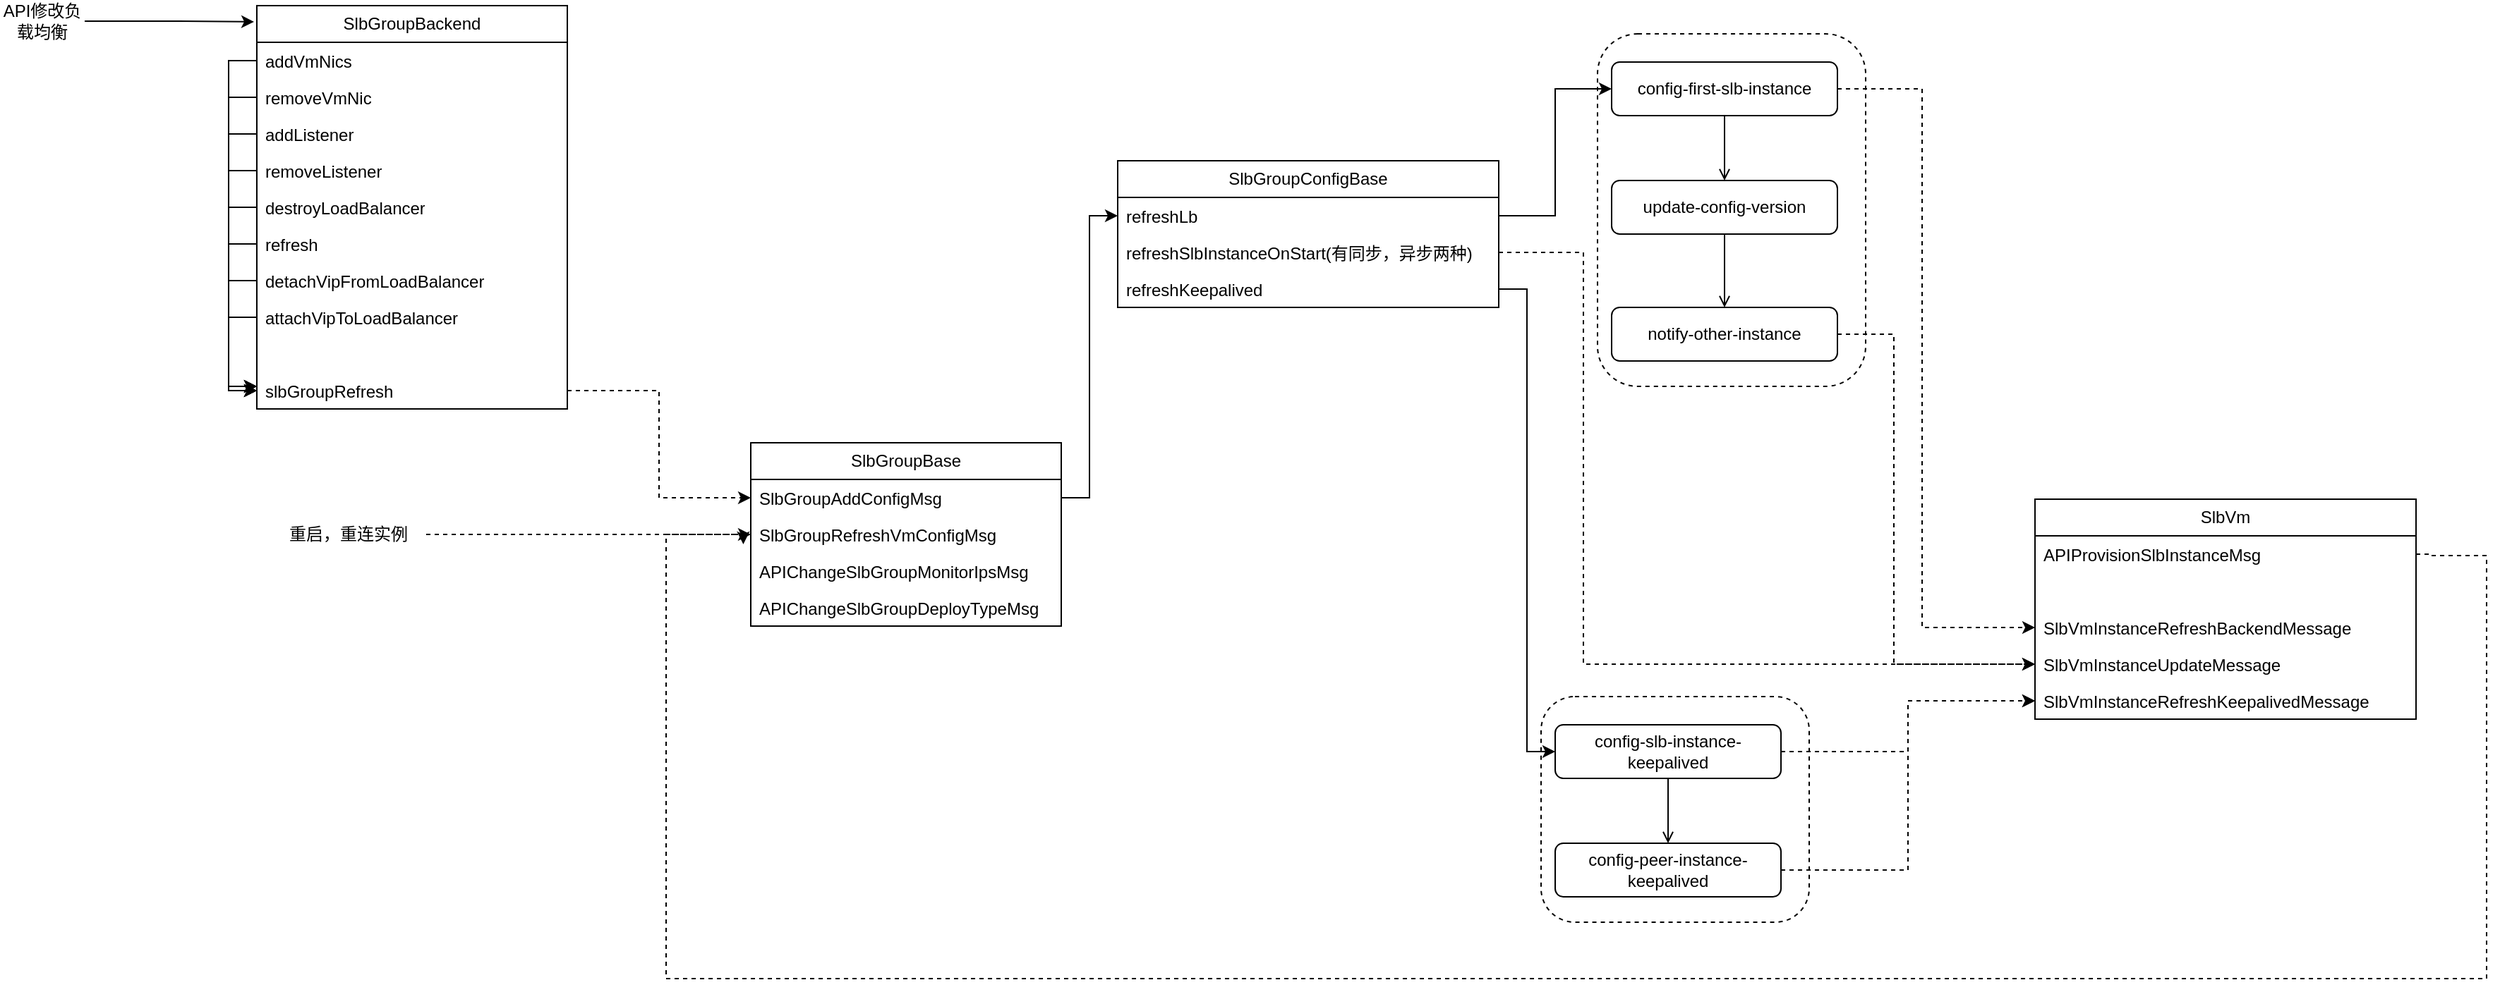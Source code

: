<mxfile version="24.0.4" type="github">
  <diagram name="第 1 页" id="hfluHzG-TYxE_x7D1qcY">
    <mxGraphModel dx="2390" dy="1478" grid="1" gridSize="10" guides="1" tooltips="1" connect="1" arrows="1" fold="1" page="1" pageScale="1" pageWidth="1169" pageHeight="826" math="0" shadow="0">
      <root>
        <mxCell id="0" />
        <mxCell id="1" parent="0" />
        <mxCell id="cyxen19gM1Nl3GTO7q-8-1" value="SlbGroupBase" style="swimlane;fontStyle=0;childLayout=stackLayout;horizontal=1;startSize=26;fillColor=none;horizontalStack=0;resizeParent=1;resizeParentMax=0;resizeLast=0;collapsible=1;marginBottom=0;whiteSpace=wrap;html=1;" vertex="1" parent="1">
          <mxGeometry x="60" y="120" width="220" height="130" as="geometry" />
        </mxCell>
        <mxCell id="cyxen19gM1Nl3GTO7q-8-2" value="SlbGroupAddConfigMsg" style="text;strokeColor=none;fillColor=none;align=left;verticalAlign=top;spacingLeft=4;spacingRight=4;overflow=hidden;rotatable=0;points=[[0,0.5],[1,0.5]];portConstraint=eastwest;whiteSpace=wrap;html=1;" vertex="1" parent="cyxen19gM1Nl3GTO7q-8-1">
          <mxGeometry y="26" width="220" height="26" as="geometry" />
        </mxCell>
        <mxCell id="cyxen19gM1Nl3GTO7q-8-3" value="SlbGroupRefreshVmConfigMsg" style="text;strokeColor=none;fillColor=none;align=left;verticalAlign=top;spacingLeft=4;spacingRight=4;overflow=hidden;rotatable=0;points=[[0,0.5],[1,0.5]];portConstraint=eastwest;whiteSpace=wrap;html=1;" vertex="1" parent="cyxen19gM1Nl3GTO7q-8-1">
          <mxGeometry y="52" width="220" height="26" as="geometry" />
        </mxCell>
        <mxCell id="cyxen19gM1Nl3GTO7q-8-4" value="APIChangeSlbGroupMonitorIpsMsg" style="text;strokeColor=none;fillColor=none;align=left;verticalAlign=top;spacingLeft=4;spacingRight=4;overflow=hidden;rotatable=0;points=[[0,0.5],[1,0.5]];portConstraint=eastwest;whiteSpace=wrap;html=1;" vertex="1" parent="cyxen19gM1Nl3GTO7q-8-1">
          <mxGeometry y="78" width="220" height="26" as="geometry" />
        </mxCell>
        <mxCell id="cyxen19gM1Nl3GTO7q-8-5" value="APIChangeSlbGroupDeployTypeMsg" style="text;strokeColor=none;fillColor=none;align=left;verticalAlign=top;spacingLeft=4;spacingRight=4;overflow=hidden;rotatable=0;points=[[0,0.5],[1,0.5]];portConstraint=eastwest;whiteSpace=wrap;html=1;" vertex="1" parent="cyxen19gM1Nl3GTO7q-8-1">
          <mxGeometry y="104" width="220" height="26" as="geometry" />
        </mxCell>
        <mxCell id="cyxen19gM1Nl3GTO7q-8-6" value="SlbGroupConfigBase" style="swimlane;fontStyle=0;childLayout=stackLayout;horizontal=1;startSize=26;fillColor=none;horizontalStack=0;resizeParent=1;resizeParentMax=0;resizeLast=0;collapsible=1;marginBottom=0;whiteSpace=wrap;html=1;" vertex="1" parent="1">
          <mxGeometry x="320" y="-80" width="270" height="104" as="geometry" />
        </mxCell>
        <mxCell id="cyxen19gM1Nl3GTO7q-8-7" value="refreshLb" style="text;strokeColor=none;fillColor=none;align=left;verticalAlign=top;spacingLeft=4;spacingRight=4;overflow=hidden;rotatable=0;points=[[0,0.5],[1,0.5]];portConstraint=eastwest;whiteSpace=wrap;html=1;" vertex="1" parent="cyxen19gM1Nl3GTO7q-8-6">
          <mxGeometry y="26" width="270" height="26" as="geometry" />
        </mxCell>
        <mxCell id="cyxen19gM1Nl3GTO7q-8-8" value="refreshSlbInstanceOnStart(有同步，异步两种)" style="text;strokeColor=none;fillColor=none;align=left;verticalAlign=top;spacingLeft=4;spacingRight=4;overflow=hidden;rotatable=0;points=[[0,0.5],[1,0.5]];portConstraint=eastwest;whiteSpace=wrap;html=1;" vertex="1" parent="cyxen19gM1Nl3GTO7q-8-6">
          <mxGeometry y="52" width="270" height="26" as="geometry" />
        </mxCell>
        <mxCell id="cyxen19gM1Nl3GTO7q-8-9" value="refreshKeepalived" style="text;strokeColor=none;fillColor=none;align=left;verticalAlign=top;spacingLeft=4;spacingRight=4;overflow=hidden;rotatable=0;points=[[0,0.5],[1,0.5]];portConstraint=eastwest;whiteSpace=wrap;html=1;" vertex="1" parent="cyxen19gM1Nl3GTO7q-8-6">
          <mxGeometry y="78" width="270" height="26" as="geometry" />
        </mxCell>
        <mxCell id="cyxen19gM1Nl3GTO7q-8-11" value="SlbVm" style="swimlane;fontStyle=0;childLayout=stackLayout;horizontal=1;startSize=26;fillColor=none;horizontalStack=0;resizeParent=1;resizeParentMax=0;resizeLast=0;collapsible=1;marginBottom=0;whiteSpace=wrap;html=1;" vertex="1" parent="1">
          <mxGeometry x="970" y="160" width="270" height="156" as="geometry" />
        </mxCell>
        <mxCell id="cyxen19gM1Nl3GTO7q-8-14" value="APIProvisionSlbInstanceMsg" style="text;strokeColor=none;fillColor=none;align=left;verticalAlign=top;spacingLeft=4;spacingRight=4;overflow=hidden;rotatable=0;points=[[0,0.5],[1,0.5]];portConstraint=eastwest;whiteSpace=wrap;html=1;" vertex="1" parent="cyxen19gM1Nl3GTO7q-8-11">
          <mxGeometry y="26" width="270" height="26" as="geometry" />
        </mxCell>
        <mxCell id="cyxen19gM1Nl3GTO7q-8-67" value="&amp;nbsp; &amp;nbsp;" style="text;strokeColor=none;fillColor=none;align=left;verticalAlign=top;spacingLeft=4;spacingRight=4;overflow=hidden;rotatable=0;points=[[0,0.5],[1,0.5]];portConstraint=eastwest;whiteSpace=wrap;html=1;" vertex="1" parent="cyxen19gM1Nl3GTO7q-8-11">
          <mxGeometry y="52" width="270" height="26" as="geometry" />
        </mxCell>
        <mxCell id="cyxen19gM1Nl3GTO7q-8-12" value="SlbVmInstanceRefreshBackendMessage" style="text;strokeColor=none;fillColor=none;align=left;verticalAlign=top;spacingLeft=4;spacingRight=4;overflow=hidden;rotatable=0;points=[[0,0.5],[1,0.5]];portConstraint=eastwest;whiteSpace=wrap;html=1;" vertex="1" parent="cyxen19gM1Nl3GTO7q-8-11">
          <mxGeometry y="78" width="270" height="26" as="geometry" />
        </mxCell>
        <mxCell id="cyxen19gM1Nl3GTO7q-8-13" value="SlbVmInstanceUpdateMessage" style="text;strokeColor=none;fillColor=none;align=left;verticalAlign=top;spacingLeft=4;spacingRight=4;overflow=hidden;rotatable=0;points=[[0,0.5],[1,0.5]];portConstraint=eastwest;whiteSpace=wrap;html=1;" vertex="1" parent="cyxen19gM1Nl3GTO7q-8-11">
          <mxGeometry y="104" width="270" height="26" as="geometry" />
        </mxCell>
        <mxCell id="cyxen19gM1Nl3GTO7q-8-15" value="SlbVmInstanceRefreshKeepalivedMessage" style="text;strokeColor=none;fillColor=none;align=left;verticalAlign=top;spacingLeft=4;spacingRight=4;overflow=hidden;rotatable=0;points=[[0,0.5],[1,0.5]];portConstraint=eastwest;whiteSpace=wrap;html=1;" vertex="1" parent="cyxen19gM1Nl3GTO7q-8-11">
          <mxGeometry y="130" width="270" height="26" as="geometry" />
        </mxCell>
        <mxCell id="cyxen19gM1Nl3GTO7q-8-16" value="SlbGroupBackend" style="swimlane;fontStyle=0;childLayout=stackLayout;horizontal=1;startSize=26;fillColor=none;horizontalStack=0;resizeParent=1;resizeParentMax=0;resizeLast=0;collapsible=1;marginBottom=0;whiteSpace=wrap;html=1;" vertex="1" parent="1">
          <mxGeometry x="-290" y="-190" width="220" height="286" as="geometry" />
        </mxCell>
        <mxCell id="cyxen19gM1Nl3GTO7q-8-29" style="edgeStyle=orthogonalEdgeStyle;rounded=0;orthogonalLoop=1;jettySize=auto;html=1;entryX=0;entryY=0.5;entryDx=0;entryDy=0;" edge="1" parent="cyxen19gM1Nl3GTO7q-8-16" source="cyxen19gM1Nl3GTO7q-8-17" target="cyxen19gM1Nl3GTO7q-8-26">
          <mxGeometry relative="1" as="geometry" />
        </mxCell>
        <mxCell id="cyxen19gM1Nl3GTO7q-8-17" value="addVmNics" style="text;strokeColor=none;fillColor=none;align=left;verticalAlign=top;spacingLeft=4;spacingRight=4;overflow=hidden;rotatable=0;points=[[0,0.5],[1,0.5]];portConstraint=eastwest;whiteSpace=wrap;html=1;" vertex="1" parent="cyxen19gM1Nl3GTO7q-8-16">
          <mxGeometry y="26" width="220" height="26" as="geometry" />
        </mxCell>
        <mxCell id="cyxen19gM1Nl3GTO7q-8-31" style="edgeStyle=orthogonalEdgeStyle;rounded=0;orthogonalLoop=1;jettySize=auto;html=1;entryX=0;entryY=0.5;entryDx=0;entryDy=0;" edge="1" parent="cyxen19gM1Nl3GTO7q-8-16" source="cyxen19gM1Nl3GTO7q-8-18" target="cyxen19gM1Nl3GTO7q-8-26">
          <mxGeometry relative="1" as="geometry" />
        </mxCell>
        <mxCell id="cyxen19gM1Nl3GTO7q-8-18" value="removeVmNic" style="text;strokeColor=none;fillColor=none;align=left;verticalAlign=top;spacingLeft=4;spacingRight=4;overflow=hidden;rotatable=0;points=[[0,0.5],[1,0.5]];portConstraint=eastwest;whiteSpace=wrap;html=1;" vertex="1" parent="cyxen19gM1Nl3GTO7q-8-16">
          <mxGeometry y="52" width="220" height="26" as="geometry" />
        </mxCell>
        <mxCell id="cyxen19gM1Nl3GTO7q-8-32" style="edgeStyle=orthogonalEdgeStyle;rounded=0;orthogonalLoop=1;jettySize=auto;html=1;entryX=0;entryY=0.5;entryDx=0;entryDy=0;" edge="1" parent="cyxen19gM1Nl3GTO7q-8-16" source="cyxen19gM1Nl3GTO7q-8-19" target="cyxen19gM1Nl3GTO7q-8-26">
          <mxGeometry relative="1" as="geometry" />
        </mxCell>
        <mxCell id="cyxen19gM1Nl3GTO7q-8-19" value="addListener" style="text;strokeColor=none;fillColor=none;align=left;verticalAlign=top;spacingLeft=4;spacingRight=4;overflow=hidden;rotatable=0;points=[[0,0.5],[1,0.5]];portConstraint=eastwest;whiteSpace=wrap;html=1;" vertex="1" parent="cyxen19gM1Nl3GTO7q-8-16">
          <mxGeometry y="78" width="220" height="26" as="geometry" />
        </mxCell>
        <mxCell id="cyxen19gM1Nl3GTO7q-8-33" style="edgeStyle=orthogonalEdgeStyle;rounded=0;orthogonalLoop=1;jettySize=auto;html=1;" edge="1" parent="cyxen19gM1Nl3GTO7q-8-16" source="cyxen19gM1Nl3GTO7q-8-20">
          <mxGeometry relative="1" as="geometry">
            <mxPoint y="270" as="targetPoint" />
            <Array as="points">
              <mxPoint x="-20" y="117" />
              <mxPoint x="-20" y="270" />
            </Array>
          </mxGeometry>
        </mxCell>
        <mxCell id="cyxen19gM1Nl3GTO7q-8-20" value="removeListener" style="text;strokeColor=none;fillColor=none;align=left;verticalAlign=top;spacingLeft=4;spacingRight=4;overflow=hidden;rotatable=0;points=[[0,0.5],[1,0.5]];portConstraint=eastwest;whiteSpace=wrap;html=1;" vertex="1" parent="cyxen19gM1Nl3GTO7q-8-16">
          <mxGeometry y="104" width="220" height="26" as="geometry" />
        </mxCell>
        <mxCell id="cyxen19gM1Nl3GTO7q-8-34" style="edgeStyle=orthogonalEdgeStyle;rounded=0;orthogonalLoop=1;jettySize=auto;html=1;entryX=0;entryY=0.5;entryDx=0;entryDy=0;" edge="1" parent="cyxen19gM1Nl3GTO7q-8-16" source="cyxen19gM1Nl3GTO7q-8-21" target="cyxen19gM1Nl3GTO7q-8-26">
          <mxGeometry relative="1" as="geometry" />
        </mxCell>
        <mxCell id="cyxen19gM1Nl3GTO7q-8-21" value="destroyLoadBalancer" style="text;strokeColor=none;fillColor=none;align=left;verticalAlign=top;spacingLeft=4;spacingRight=4;overflow=hidden;rotatable=0;points=[[0,0.5],[1,0.5]];portConstraint=eastwest;whiteSpace=wrap;html=1;" vertex="1" parent="cyxen19gM1Nl3GTO7q-8-16">
          <mxGeometry y="130" width="220" height="26" as="geometry" />
        </mxCell>
        <mxCell id="cyxen19gM1Nl3GTO7q-8-35" style="edgeStyle=orthogonalEdgeStyle;rounded=0;orthogonalLoop=1;jettySize=auto;html=1;" edge="1" parent="cyxen19gM1Nl3GTO7q-8-16" source="cyxen19gM1Nl3GTO7q-8-22">
          <mxGeometry relative="1" as="geometry">
            <mxPoint y="270" as="targetPoint" />
            <Array as="points">
              <mxPoint x="-20" y="169" />
              <mxPoint x="-20" y="270" />
            </Array>
          </mxGeometry>
        </mxCell>
        <mxCell id="cyxen19gM1Nl3GTO7q-8-22" value="refresh" style="text;strokeColor=none;fillColor=none;align=left;verticalAlign=top;spacingLeft=4;spacingRight=4;overflow=hidden;rotatable=0;points=[[0,0.5],[1,0.5]];portConstraint=eastwest;whiteSpace=wrap;html=1;" vertex="1" parent="cyxen19gM1Nl3GTO7q-8-16">
          <mxGeometry y="156" width="220" height="26" as="geometry" />
        </mxCell>
        <mxCell id="cyxen19gM1Nl3GTO7q-8-36" style="edgeStyle=orthogonalEdgeStyle;rounded=0;orthogonalLoop=1;jettySize=auto;html=1;" edge="1" parent="cyxen19gM1Nl3GTO7q-8-16" source="cyxen19gM1Nl3GTO7q-8-23">
          <mxGeometry relative="1" as="geometry">
            <mxPoint y="270" as="targetPoint" />
            <Array as="points">
              <mxPoint x="-20" y="195" />
              <mxPoint x="-20" y="270" />
            </Array>
          </mxGeometry>
        </mxCell>
        <mxCell id="cyxen19gM1Nl3GTO7q-8-23" value="detachVipFromLoadBalancer" style="text;strokeColor=none;fillColor=none;align=left;verticalAlign=top;spacingLeft=4;spacingRight=4;overflow=hidden;rotatable=0;points=[[0,0.5],[1,0.5]];portConstraint=eastwest;whiteSpace=wrap;html=1;" vertex="1" parent="cyxen19gM1Nl3GTO7q-8-16">
          <mxGeometry y="182" width="220" height="26" as="geometry" />
        </mxCell>
        <mxCell id="cyxen19gM1Nl3GTO7q-8-37" style="edgeStyle=orthogonalEdgeStyle;rounded=0;orthogonalLoop=1;jettySize=auto;html=1;" edge="1" parent="cyxen19gM1Nl3GTO7q-8-16" source="cyxen19gM1Nl3GTO7q-8-24">
          <mxGeometry relative="1" as="geometry">
            <mxPoint y="270" as="targetPoint" />
            <Array as="points">
              <mxPoint x="-20" y="221" />
              <mxPoint x="-20" y="270" />
            </Array>
          </mxGeometry>
        </mxCell>
        <mxCell id="cyxen19gM1Nl3GTO7q-8-24" value="attachVipToLoadBalancer" style="text;strokeColor=none;fillColor=none;align=left;verticalAlign=top;spacingLeft=4;spacingRight=4;overflow=hidden;rotatable=0;points=[[0,0.5],[1,0.5]];portConstraint=eastwest;whiteSpace=wrap;html=1;" vertex="1" parent="cyxen19gM1Nl3GTO7q-8-16">
          <mxGeometry y="208" width="220" height="26" as="geometry" />
        </mxCell>
        <mxCell id="cyxen19gM1Nl3GTO7q-8-25" value="&amp;nbsp; &amp;nbsp;" style="text;strokeColor=none;fillColor=none;align=left;verticalAlign=top;spacingLeft=4;spacingRight=4;overflow=hidden;rotatable=0;points=[[0,0.5],[1,0.5]];portConstraint=eastwest;whiteSpace=wrap;html=1;" vertex="1" parent="cyxen19gM1Nl3GTO7q-8-16">
          <mxGeometry y="234" width="220" height="26" as="geometry" />
        </mxCell>
        <mxCell id="cyxen19gM1Nl3GTO7q-8-26" value="slbGroupRefresh" style="text;strokeColor=none;fillColor=none;align=left;verticalAlign=top;spacingLeft=4;spacingRight=4;overflow=hidden;rotatable=0;points=[[0,0.5],[1,0.5]];portConstraint=eastwest;whiteSpace=wrap;html=1;" vertex="1" parent="cyxen19gM1Nl3GTO7q-8-16">
          <mxGeometry y="260" width="220" height="26" as="geometry" />
        </mxCell>
        <mxCell id="cyxen19gM1Nl3GTO7q-8-38" style="edgeStyle=orthogonalEdgeStyle;rounded=0;orthogonalLoop=1;jettySize=auto;html=1;entryX=0;entryY=0.5;entryDx=0;entryDy=0;dashed=1;" edge="1" parent="1" source="cyxen19gM1Nl3GTO7q-8-26" target="cyxen19gM1Nl3GTO7q-8-2">
          <mxGeometry relative="1" as="geometry" />
        </mxCell>
        <mxCell id="cyxen19gM1Nl3GTO7q-8-39" value="API修改负载均衡" style="text;html=1;align=center;verticalAlign=middle;whiteSpace=wrap;rounded=0;" vertex="1" parent="1">
          <mxGeometry x="-472" y="-194" width="60" height="30" as="geometry" />
        </mxCell>
        <mxCell id="cyxen19gM1Nl3GTO7q-8-40" style="edgeStyle=orthogonalEdgeStyle;rounded=0;orthogonalLoop=1;jettySize=auto;html=1;entryX=-0.009;entryY=0.04;entryDx=0;entryDy=0;entryPerimeter=0;" edge="1" parent="1" source="cyxen19gM1Nl3GTO7q-8-39" target="cyxen19gM1Nl3GTO7q-8-16">
          <mxGeometry relative="1" as="geometry" />
        </mxCell>
        <mxCell id="cyxen19gM1Nl3GTO7q-8-41" style="edgeStyle=orthogonalEdgeStyle;rounded=0;orthogonalLoop=1;jettySize=auto;html=1;entryX=0;entryY=0.5;entryDx=0;entryDy=0;" edge="1" parent="1" source="cyxen19gM1Nl3GTO7q-8-2" target="cyxen19gM1Nl3GTO7q-8-7">
          <mxGeometry relative="1" as="geometry" />
        </mxCell>
        <mxCell id="cyxen19gM1Nl3GTO7q-8-48" value="" style="group" vertex="1" connectable="0" parent="1">
          <mxGeometry x="660" y="-170" width="190" height="250" as="geometry" />
        </mxCell>
        <mxCell id="cyxen19gM1Nl3GTO7q-8-47" value="" style="rounded=1;whiteSpace=wrap;html=1;dashed=1;" vertex="1" parent="cyxen19gM1Nl3GTO7q-8-48">
          <mxGeometry width="190" height="250" as="geometry" />
        </mxCell>
        <mxCell id="cyxen19gM1Nl3GTO7q-8-45" style="edgeStyle=orthogonalEdgeStyle;rounded=0;orthogonalLoop=1;jettySize=auto;html=1;entryX=0.5;entryY=0;entryDx=0;entryDy=0;endArrow=open;endFill=0;" edge="1" parent="cyxen19gM1Nl3GTO7q-8-48" source="cyxen19gM1Nl3GTO7q-8-42" target="cyxen19gM1Nl3GTO7q-8-43">
          <mxGeometry relative="1" as="geometry" />
        </mxCell>
        <mxCell id="cyxen19gM1Nl3GTO7q-8-42" value="config-first-slb-instance" style="rounded=1;whiteSpace=wrap;html=1;" vertex="1" parent="cyxen19gM1Nl3GTO7q-8-48">
          <mxGeometry x="10" y="20" width="160" height="38" as="geometry" />
        </mxCell>
        <mxCell id="cyxen19gM1Nl3GTO7q-8-46" style="edgeStyle=orthogonalEdgeStyle;rounded=0;orthogonalLoop=1;jettySize=auto;html=1;endArrow=open;endFill=0;" edge="1" parent="cyxen19gM1Nl3GTO7q-8-48" source="cyxen19gM1Nl3GTO7q-8-43" target="cyxen19gM1Nl3GTO7q-8-44">
          <mxGeometry relative="1" as="geometry" />
        </mxCell>
        <mxCell id="cyxen19gM1Nl3GTO7q-8-43" value="update-config-version" style="rounded=1;whiteSpace=wrap;html=1;" vertex="1" parent="cyxen19gM1Nl3GTO7q-8-48">
          <mxGeometry x="10" y="104" width="160" height="38" as="geometry" />
        </mxCell>
        <mxCell id="cyxen19gM1Nl3GTO7q-8-44" value="notify-other-instance" style="rounded=1;whiteSpace=wrap;html=1;" vertex="1" parent="cyxen19gM1Nl3GTO7q-8-48">
          <mxGeometry x="10" y="194" width="160" height="38" as="geometry" />
        </mxCell>
        <mxCell id="cyxen19gM1Nl3GTO7q-8-49" style="edgeStyle=orthogonalEdgeStyle;rounded=0;orthogonalLoop=1;jettySize=auto;html=1;entryX=0;entryY=0.5;entryDx=0;entryDy=0;" edge="1" parent="1" source="cyxen19gM1Nl3GTO7q-8-7" target="cyxen19gM1Nl3GTO7q-8-42">
          <mxGeometry relative="1" as="geometry" />
        </mxCell>
        <mxCell id="cyxen19gM1Nl3GTO7q-8-56" value="" style="rounded=1;whiteSpace=wrap;html=1;dashed=1;" vertex="1" parent="1">
          <mxGeometry x="620" y="300" width="190" height="160" as="geometry" />
        </mxCell>
        <mxCell id="cyxen19gM1Nl3GTO7q-8-57" style="edgeStyle=orthogonalEdgeStyle;rounded=0;orthogonalLoop=1;jettySize=auto;html=1;entryX=0.5;entryY=0;entryDx=0;entryDy=0;endArrow=open;endFill=0;" edge="1" parent="1" source="cyxen19gM1Nl3GTO7q-8-58" target="cyxen19gM1Nl3GTO7q-8-60">
          <mxGeometry relative="1" as="geometry" />
        </mxCell>
        <mxCell id="cyxen19gM1Nl3GTO7q-8-72" style="edgeStyle=orthogonalEdgeStyle;rounded=0;orthogonalLoop=1;jettySize=auto;html=1;entryX=0;entryY=0.5;entryDx=0;entryDy=0;dashed=1;" edge="1" parent="1" source="cyxen19gM1Nl3GTO7q-8-58" target="cyxen19gM1Nl3GTO7q-8-15">
          <mxGeometry relative="1" as="geometry">
            <Array as="points">
              <mxPoint x="880" y="339" />
              <mxPoint x="880" y="303" />
            </Array>
          </mxGeometry>
        </mxCell>
        <mxCell id="cyxen19gM1Nl3GTO7q-8-58" value="config-slb-instance-keepalived" style="rounded=1;whiteSpace=wrap;html=1;" vertex="1" parent="1">
          <mxGeometry x="630" y="320" width="160" height="38" as="geometry" />
        </mxCell>
        <mxCell id="cyxen19gM1Nl3GTO7q-8-74" style="edgeStyle=orthogonalEdgeStyle;rounded=0;orthogonalLoop=1;jettySize=auto;html=1;entryX=0;entryY=0.5;entryDx=0;entryDy=0;dashed=1;" edge="1" parent="1" source="cyxen19gM1Nl3GTO7q-8-60" target="cyxen19gM1Nl3GTO7q-8-15">
          <mxGeometry relative="1" as="geometry">
            <Array as="points">
              <mxPoint x="880" y="423" />
              <mxPoint x="880" y="303" />
            </Array>
          </mxGeometry>
        </mxCell>
        <mxCell id="cyxen19gM1Nl3GTO7q-8-60" value="config-peer-instance-keepalived" style="rounded=1;whiteSpace=wrap;html=1;" vertex="1" parent="1">
          <mxGeometry x="630" y="404" width="160" height="38" as="geometry" />
        </mxCell>
        <mxCell id="cyxen19gM1Nl3GTO7q-8-62" style="edgeStyle=orthogonalEdgeStyle;rounded=0;orthogonalLoop=1;jettySize=auto;html=1;entryX=0;entryY=0.5;entryDx=0;entryDy=0;" edge="1" parent="1" source="cyxen19gM1Nl3GTO7q-8-9" target="cyxen19gM1Nl3GTO7q-8-58">
          <mxGeometry relative="1" as="geometry" />
        </mxCell>
        <mxCell id="cyxen19gM1Nl3GTO7q-8-66" style="edgeStyle=orthogonalEdgeStyle;rounded=0;orthogonalLoop=1;jettySize=auto;html=1;dashed=1;" edge="1" parent="1" source="cyxen19gM1Nl3GTO7q-8-65" target="cyxen19gM1Nl3GTO7q-8-3">
          <mxGeometry relative="1" as="geometry" />
        </mxCell>
        <mxCell id="cyxen19gM1Nl3GTO7q-8-65" value="重启，重连实例" style="text;html=1;align=center;verticalAlign=middle;whiteSpace=wrap;rounded=0;" vertex="1" parent="1">
          <mxGeometry x="-280" y="170" width="110" height="30" as="geometry" />
        </mxCell>
        <mxCell id="cyxen19gM1Nl3GTO7q-8-68" style="edgeStyle=orthogonalEdgeStyle;rounded=0;orthogonalLoop=1;jettySize=auto;html=1;entryX=-0.024;entryY=0.769;entryDx=0;entryDy=0;entryPerimeter=0;exitX=1;exitY=0.5;exitDx=0;exitDy=0;dashed=1;" edge="1" parent="1" source="cyxen19gM1Nl3GTO7q-8-14" target="cyxen19gM1Nl3GTO7q-8-3">
          <mxGeometry relative="1" as="geometry">
            <Array as="points">
              <mxPoint x="1250" y="200" />
              <mxPoint x="1290" y="200" />
              <mxPoint x="1290" y="500" />
              <mxPoint y="500" />
              <mxPoint y="185" />
              <mxPoint x="55" y="185" />
            </Array>
          </mxGeometry>
        </mxCell>
        <mxCell id="cyxen19gM1Nl3GTO7q-8-75" style="edgeStyle=orthogonalEdgeStyle;rounded=0;orthogonalLoop=1;jettySize=auto;html=1;entryX=0;entryY=0.5;entryDx=0;entryDy=0;dashed=1;" edge="1" parent="1" source="cyxen19gM1Nl3GTO7q-8-8" target="cyxen19gM1Nl3GTO7q-8-13">
          <mxGeometry relative="1" as="geometry">
            <Array as="points">
              <mxPoint x="650" y="-15" />
              <mxPoint x="650" y="277" />
            </Array>
          </mxGeometry>
        </mxCell>
        <mxCell id="cyxen19gM1Nl3GTO7q-8-76" style="edgeStyle=orthogonalEdgeStyle;rounded=0;orthogonalLoop=1;jettySize=auto;html=1;entryX=0;entryY=0.5;entryDx=0;entryDy=0;dashed=1;" edge="1" parent="1" source="cyxen19gM1Nl3GTO7q-8-44" target="cyxen19gM1Nl3GTO7q-8-13">
          <mxGeometry relative="1" as="geometry">
            <Array as="points">
              <mxPoint x="870" y="43" />
              <mxPoint x="870" y="277" />
            </Array>
          </mxGeometry>
        </mxCell>
        <mxCell id="cyxen19gM1Nl3GTO7q-8-77" style="edgeStyle=orthogonalEdgeStyle;rounded=0;orthogonalLoop=1;jettySize=auto;html=1;entryX=0;entryY=0.5;entryDx=0;entryDy=0;dashed=1;" edge="1" parent="1" source="cyxen19gM1Nl3GTO7q-8-42" target="cyxen19gM1Nl3GTO7q-8-12">
          <mxGeometry relative="1" as="geometry">
            <Array as="points">
              <mxPoint x="890" y="-131" />
              <mxPoint x="890" y="251" />
            </Array>
          </mxGeometry>
        </mxCell>
      </root>
    </mxGraphModel>
  </diagram>
</mxfile>
